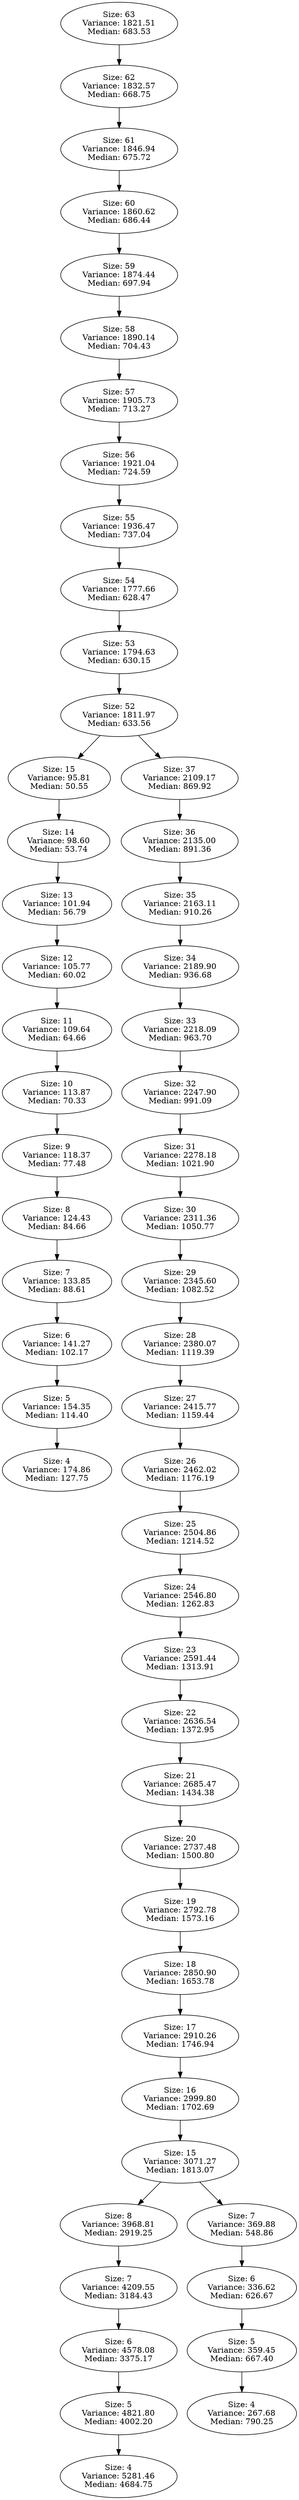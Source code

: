 DIGRAPH G {
"Size: 63\nVariance: 1821.51\nMedian: 683.53" -> "Size: 62\nVariance: 1832.57\nMedian: 668.75" L=0;
"Size: 62\nVariance: 1832.57\nMedian: 668.75" -> "Size: 61\nVariance: 1846.94\nMedian: 675.72" L=1;
"Size: 61\nVariance: 1846.94\nMedian: 675.72" -> "Size: 60\nVariance: 1860.62\nMedian: 686.44" L=2;
"Size: 60\nVariance: 1860.62\nMedian: 686.44" -> "Size: 59\nVariance: 1874.44\nMedian: 697.94" L=3;
"Size: 59\nVariance: 1874.44\nMedian: 697.94" -> "Size: 58\nVariance: 1890.14\nMedian: 704.43" L=4;
"Size: 58\nVariance: 1890.14\nMedian: 704.43" -> "Size: 57\nVariance: 1905.73\nMedian: 713.27" L=5;
"Size: 57\nVariance: 1905.73\nMedian: 713.27" -> "Size: 56\nVariance: 1921.04\nMedian: 724.59" L=6;
"Size: 56\nVariance: 1921.04\nMedian: 724.59" -> "Size: 55\nVariance: 1936.47\nMedian: 737.04" L=7;
"Size: 55\nVariance: 1936.47\nMedian: 737.04" -> "Size: 54\nVariance: 1777.66\nMedian: 628.47" L=8;
"Size: 54\nVariance: 1777.66\nMedian: 628.47" -> "Size: 53\nVariance: 1794.63\nMedian: 630.15" L=9;
"Size: 53\nVariance: 1794.63\nMedian: 630.15" -> "Size: 52\nVariance: 1811.97\nMedian: 633.56" L=10;
"Size: 52\nVariance: 1811.97\nMedian: 633.56" -> "Size: 15\nVariance: 95.81\nMedian: 50.55" L=11;
"Size: 52\nVariance: 1811.97\nMedian: 633.56" -> "Size: 37\nVariance: 2109.17\nMedian: 869.92" L=11;
"Size: 15\nVariance: 95.81\nMedian: 50.55" -> "Size: 14\nVariance: 98.60\nMedian: 53.74" L=12;
"Size: 14\nVariance: 98.60\nMedian: 53.74" -> "Size: 13\nVariance: 101.94\nMedian: 56.79" L=13;
"Size: 13\nVariance: 101.94\nMedian: 56.79" -> "Size: 12\nVariance: 105.77\nMedian: 60.02" L=14;
"Size: 12\nVariance: 105.77\nMedian: 60.02" -> "Size: 11\nVariance: 109.64\nMedian: 64.66" L=15;
"Size: 11\nVariance: 109.64\nMedian: 64.66" -> "Size: 10\nVariance: 113.87\nMedian: 70.33" L=16;
"Size: 10\nVariance: 113.87\nMedian: 70.33" -> "Size: 9\nVariance: 118.37\nMedian: 77.48" L=17;
"Size: 9\nVariance: 118.37\nMedian: 77.48" -> "Size: 8\nVariance: 124.43\nMedian: 84.66" L=18;
"Size: 8\nVariance: 124.43\nMedian: 84.66" -> "Size: 7\nVariance: 133.85\nMedian: 88.61" L=19;
"Size: 7\nVariance: 133.85\nMedian: 88.61" -> "Size: 6\nVariance: 141.27\nMedian: 102.17" L=20;
"Size: 6\nVariance: 141.27\nMedian: 102.17" -> "Size: 5\nVariance: 154.35\nMedian: 114.40" L=21;
"Size: 5\nVariance: 154.35\nMedian: 114.40" -> "Size: 4\nVariance: 174.86\nMedian: 127.75" L=22;
"Size: 37\nVariance: 2109.17\nMedian: 869.92" -> "Size: 36\nVariance: 2135.00\nMedian: 891.36" L=12;
"Size: 36\nVariance: 2135.00\nMedian: 891.36" -> "Size: 35\nVariance: 2163.11\nMedian: 910.26" L=13;
"Size: 35\nVariance: 2163.11\nMedian: 910.26" -> "Size: 34\nVariance: 2189.90\nMedian: 936.68" L=14;
"Size: 34\nVariance: 2189.90\nMedian: 936.68" -> "Size: 33\nVariance: 2218.09\nMedian: 963.70" L=15;
"Size: 33\nVariance: 2218.09\nMedian: 963.70" -> "Size: 32\nVariance: 2247.90\nMedian: 991.09" L=16;
"Size: 32\nVariance: 2247.90\nMedian: 991.09" -> "Size: 31\nVariance: 2278.18\nMedian: 1021.90" L=17;
"Size: 31\nVariance: 2278.18\nMedian: 1021.90" -> "Size: 30\nVariance: 2311.36\nMedian: 1050.77" L=18;
"Size: 30\nVariance: 2311.36\nMedian: 1050.77" -> "Size: 29\nVariance: 2345.60\nMedian: 1082.52" L=19;
"Size: 29\nVariance: 2345.60\nMedian: 1082.52" -> "Size: 28\nVariance: 2380.07\nMedian: 1119.39" L=20;
"Size: 28\nVariance: 2380.07\nMedian: 1119.39" -> "Size: 27\nVariance: 2415.77\nMedian: 1159.44" L=21;
"Size: 27\nVariance: 2415.77\nMedian: 1159.44" -> "Size: 26\nVariance: 2462.02\nMedian: 1176.19" L=22;
"Size: 26\nVariance: 2462.02\nMedian: 1176.19" -> "Size: 25\nVariance: 2504.86\nMedian: 1214.52" L=23;
"Size: 25\nVariance: 2504.86\nMedian: 1214.52" -> "Size: 24\nVariance: 2546.80\nMedian: 1262.83" L=24;
"Size: 24\nVariance: 2546.80\nMedian: 1262.83" -> "Size: 23\nVariance: 2591.44\nMedian: 1313.91" L=25;
"Size: 23\nVariance: 2591.44\nMedian: 1313.91" -> "Size: 22\nVariance: 2636.54\nMedian: 1372.95" L=26;
"Size: 22\nVariance: 2636.54\nMedian: 1372.95" -> "Size: 21\nVariance: 2685.47\nMedian: 1434.38" L=27;
"Size: 21\nVariance: 2685.47\nMedian: 1434.38" -> "Size: 20\nVariance: 2737.48\nMedian: 1500.80" L=28;
"Size: 20\nVariance: 2737.48\nMedian: 1500.80" -> "Size: 19\nVariance: 2792.78\nMedian: 1573.16" L=29;
"Size: 19\nVariance: 2792.78\nMedian: 1573.16" -> "Size: 18\nVariance: 2850.90\nMedian: 1653.78" L=30;
"Size: 18\nVariance: 2850.90\nMedian: 1653.78" -> "Size: 17\nVariance: 2910.26\nMedian: 1746.94" L=31;
"Size: 17\nVariance: 2910.26\nMedian: 1746.94" -> "Size: 16\nVariance: 2999.80\nMedian: 1702.69" L=32;
"Size: 16\nVariance: 2999.80\nMedian: 1702.69" -> "Size: 15\nVariance: 3071.27\nMedian: 1813.07" L=33;
"Size: 15\nVariance: 3071.27\nMedian: 1813.07" -> "Size: 8\nVariance: 3968.81\nMedian: 2919.25" L=34;
"Size: 15\nVariance: 3071.27\nMedian: 1813.07" -> "Size: 7\nVariance: 369.88\nMedian: 548.86" L=34;
"Size: 8\nVariance: 3968.81\nMedian: 2919.25" -> "Size: 7\nVariance: 4209.55\nMedian: 3184.43" L=35;
"Size: 7\nVariance: 4209.55\nMedian: 3184.43" -> "Size: 6\nVariance: 4578.08\nMedian: 3375.17" L=36;
"Size: 6\nVariance: 4578.08\nMedian: 3375.17" -> "Size: 5\nVariance: 4821.80\nMedian: 4002.20" L=37;
"Size: 5\nVariance: 4821.80\nMedian: 4002.20" -> "Size: 4\nVariance: 5281.46\nMedian: 4684.75" L=38;
"Size: 7\nVariance: 369.88\nMedian: 548.86" -> "Size: 6\nVariance: 336.62\nMedian: 626.67" L=35;
"Size: 6\nVariance: 336.62\nMedian: 626.67" -> "Size: 5\nVariance: 359.45\nMedian: 667.40" L=36;
"Size: 5\nVariance: 359.45\nMedian: 667.40" -> "Size: 4\nVariance: 267.68\nMedian: 790.25" L=37;
}
